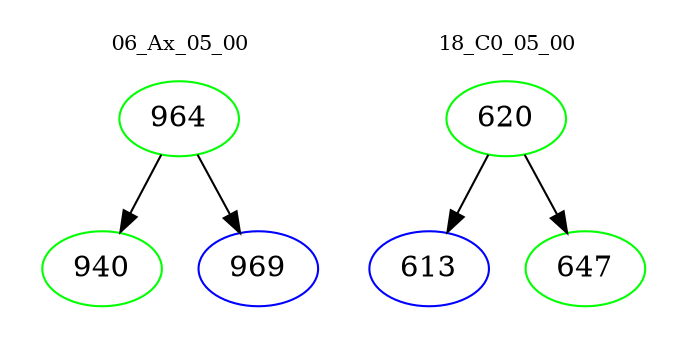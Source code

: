 digraph{
subgraph cluster_0 {
color = white
label = "06_Ax_05_00";
fontsize=10;
T0_964 [label="964", color="green"]
T0_964 -> T0_940 [color="black"]
T0_940 [label="940", color="green"]
T0_964 -> T0_969 [color="black"]
T0_969 [label="969", color="blue"]
}
subgraph cluster_1 {
color = white
label = "18_C0_05_00";
fontsize=10;
T1_620 [label="620", color="green"]
T1_620 -> T1_613 [color="black"]
T1_613 [label="613", color="blue"]
T1_620 -> T1_647 [color="black"]
T1_647 [label="647", color="green"]
}
}
